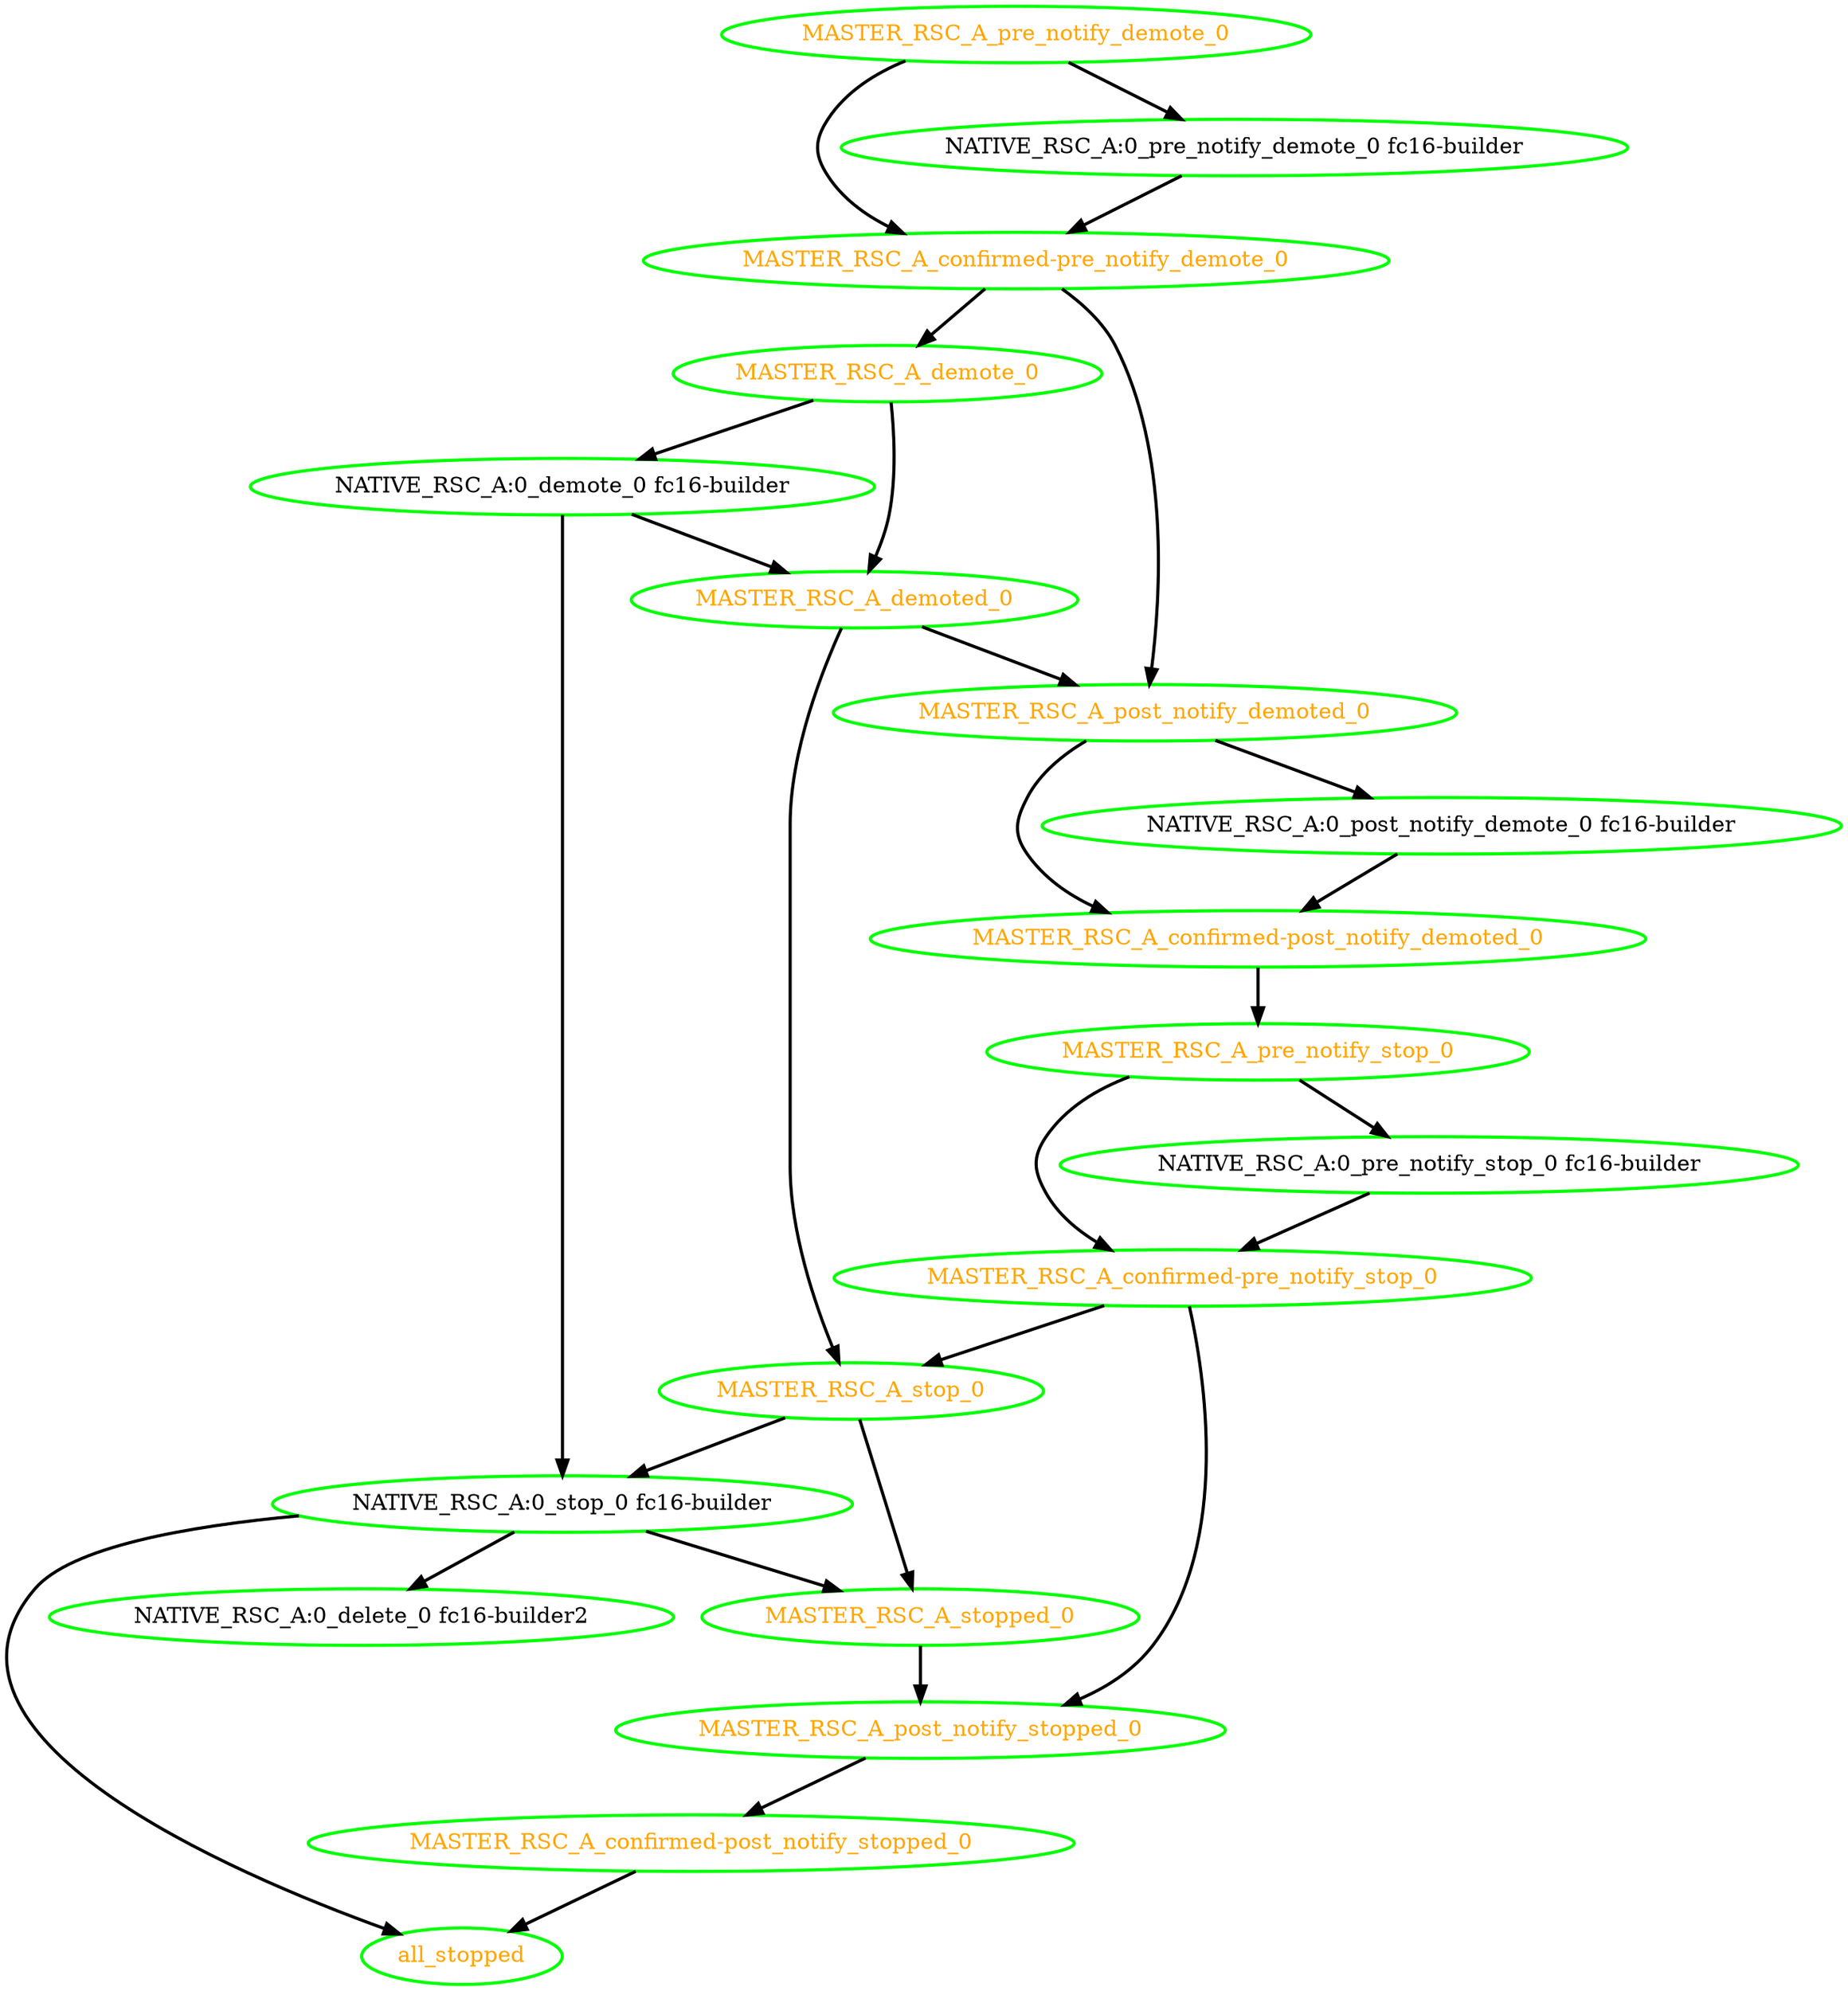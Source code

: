 digraph "g" {
"MASTER_RSC_A_confirmed-post_notify_demoted_0" -> "MASTER_RSC_A_pre_notify_stop_0" [ style = bold]
"MASTER_RSC_A_confirmed-post_notify_demoted_0" [ style=bold color="green" fontcolor="orange"]
"MASTER_RSC_A_confirmed-post_notify_stopped_0" -> "all_stopped" [ style = bold]
"MASTER_RSC_A_confirmed-post_notify_stopped_0" [ style=bold color="green" fontcolor="orange"]
"MASTER_RSC_A_confirmed-pre_notify_demote_0" -> "MASTER_RSC_A_demote_0" [ style = bold]
"MASTER_RSC_A_confirmed-pre_notify_demote_0" -> "MASTER_RSC_A_post_notify_demoted_0" [ style = bold]
"MASTER_RSC_A_confirmed-pre_notify_demote_0" [ style=bold color="green" fontcolor="orange"]
"MASTER_RSC_A_confirmed-pre_notify_stop_0" -> "MASTER_RSC_A_post_notify_stopped_0" [ style = bold]
"MASTER_RSC_A_confirmed-pre_notify_stop_0" -> "MASTER_RSC_A_stop_0" [ style = bold]
"MASTER_RSC_A_confirmed-pre_notify_stop_0" [ style=bold color="green" fontcolor="orange"]
"MASTER_RSC_A_demote_0" -> "MASTER_RSC_A_demoted_0" [ style = bold]
"MASTER_RSC_A_demote_0" -> "NATIVE_RSC_A:0_demote_0 fc16-builder" [ style = bold]
"MASTER_RSC_A_demote_0" [ style=bold color="green" fontcolor="orange"]
"MASTER_RSC_A_demoted_0" -> "MASTER_RSC_A_post_notify_demoted_0" [ style = bold]
"MASTER_RSC_A_demoted_0" -> "MASTER_RSC_A_stop_0" [ style = bold]
"MASTER_RSC_A_demoted_0" [ style=bold color="green" fontcolor="orange"]
"MASTER_RSC_A_post_notify_demoted_0" -> "MASTER_RSC_A_confirmed-post_notify_demoted_0" [ style = bold]
"MASTER_RSC_A_post_notify_demoted_0" -> "NATIVE_RSC_A:0_post_notify_demote_0 fc16-builder" [ style = bold]
"MASTER_RSC_A_post_notify_demoted_0" [ style=bold color="green" fontcolor="orange"]
"MASTER_RSC_A_post_notify_stopped_0" -> "MASTER_RSC_A_confirmed-post_notify_stopped_0" [ style = bold]
"MASTER_RSC_A_post_notify_stopped_0" [ style=bold color="green" fontcolor="orange"]
"MASTER_RSC_A_pre_notify_demote_0" -> "MASTER_RSC_A_confirmed-pre_notify_demote_0" [ style = bold]
"MASTER_RSC_A_pre_notify_demote_0" -> "NATIVE_RSC_A:0_pre_notify_demote_0 fc16-builder" [ style = bold]
"MASTER_RSC_A_pre_notify_demote_0" [ style=bold color="green" fontcolor="orange"]
"MASTER_RSC_A_pre_notify_stop_0" -> "MASTER_RSC_A_confirmed-pre_notify_stop_0" [ style = bold]
"MASTER_RSC_A_pre_notify_stop_0" -> "NATIVE_RSC_A:0_pre_notify_stop_0 fc16-builder" [ style = bold]
"MASTER_RSC_A_pre_notify_stop_0" [ style=bold color="green" fontcolor="orange"]
"MASTER_RSC_A_stop_0" -> "MASTER_RSC_A_stopped_0" [ style = bold]
"MASTER_RSC_A_stop_0" -> "NATIVE_RSC_A:0_stop_0 fc16-builder" [ style = bold]
"MASTER_RSC_A_stop_0" [ style=bold color="green" fontcolor="orange"]
"MASTER_RSC_A_stopped_0" -> "MASTER_RSC_A_post_notify_stopped_0" [ style = bold]
"MASTER_RSC_A_stopped_0" [ style=bold color="green" fontcolor="orange"]
"NATIVE_RSC_A:0_delete_0 fc16-builder2" [ style=bold color="green" fontcolor="black"]
"NATIVE_RSC_A:0_demote_0 fc16-builder" -> "MASTER_RSC_A_demoted_0" [ style = bold]
"NATIVE_RSC_A:0_demote_0 fc16-builder" -> "NATIVE_RSC_A:0_stop_0 fc16-builder" [ style = bold]
"NATIVE_RSC_A:0_demote_0 fc16-builder" [ style=bold color="green" fontcolor="black"]
"NATIVE_RSC_A:0_post_notify_demote_0 fc16-builder" -> "MASTER_RSC_A_confirmed-post_notify_demoted_0" [ style = bold]
"NATIVE_RSC_A:0_post_notify_demote_0 fc16-builder" [ style=bold color="green" fontcolor="black"]
"NATIVE_RSC_A:0_pre_notify_demote_0 fc16-builder" -> "MASTER_RSC_A_confirmed-pre_notify_demote_0" [ style = bold]
"NATIVE_RSC_A:0_pre_notify_demote_0 fc16-builder" [ style=bold color="green" fontcolor="black"]
"NATIVE_RSC_A:0_pre_notify_stop_0 fc16-builder" -> "MASTER_RSC_A_confirmed-pre_notify_stop_0" [ style = bold]
"NATIVE_RSC_A:0_pre_notify_stop_0 fc16-builder" [ style=bold color="green" fontcolor="black"]
"NATIVE_RSC_A:0_stop_0 fc16-builder" -> "MASTER_RSC_A_stopped_0" [ style = bold]
"NATIVE_RSC_A:0_stop_0 fc16-builder" -> "NATIVE_RSC_A:0_delete_0 fc16-builder2" [ style = bold]
"NATIVE_RSC_A:0_stop_0 fc16-builder" -> "all_stopped" [ style = bold]
"NATIVE_RSC_A:0_stop_0 fc16-builder" [ style=bold color="green" fontcolor="black"]
"all_stopped" [ style=bold color="green" fontcolor="orange"]
}
